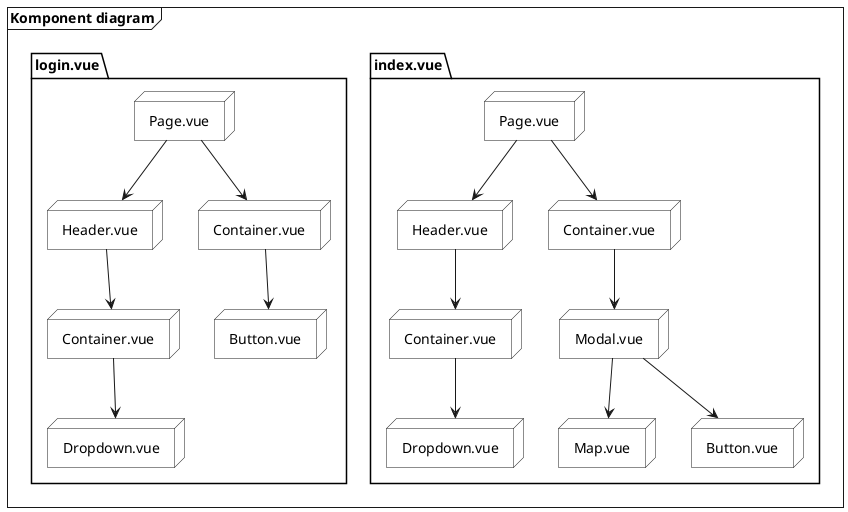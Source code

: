 @startuml ComponentDiagram

skinparam style strictuml

frame "Komponent diagram" {

    skinparam node {
        fontColor Black
    	backgroundColor white
    	backgroundColor<<shared node>> Magenta
    }

    package index.vue {
        node Page.vue as index_page

        node Header.vue as index_header
        index_page --> index_header

        node Container.vue as index_container2
        index_header --> index_container2

        node Dropdown.vue as index_dropdown
        index_container2 --> index_dropdown

        node Container.vue as index_container
        index_page --> index_container

        node Modal.vue as index_modal
        index_container --> index_modal

        node Map.vue as index_map
        index_modal --> index_map

        node Button.vue as index_button
        index_modal --> index_button
    }

    package login.vue {
        node Page.vue as login_page

        node Header.vue as login_header
        login_page --> login_header

        node Container.vue as login_container2
        login_header --> login_container2

        node Dropdown.vue as login_dropdown
        login_container2 --> login_dropdown

        node Container.vue as login_container
        login_page --> login_container

        node Button.vue as login_button
        login_container --> login_button
    }
}

@enduml
